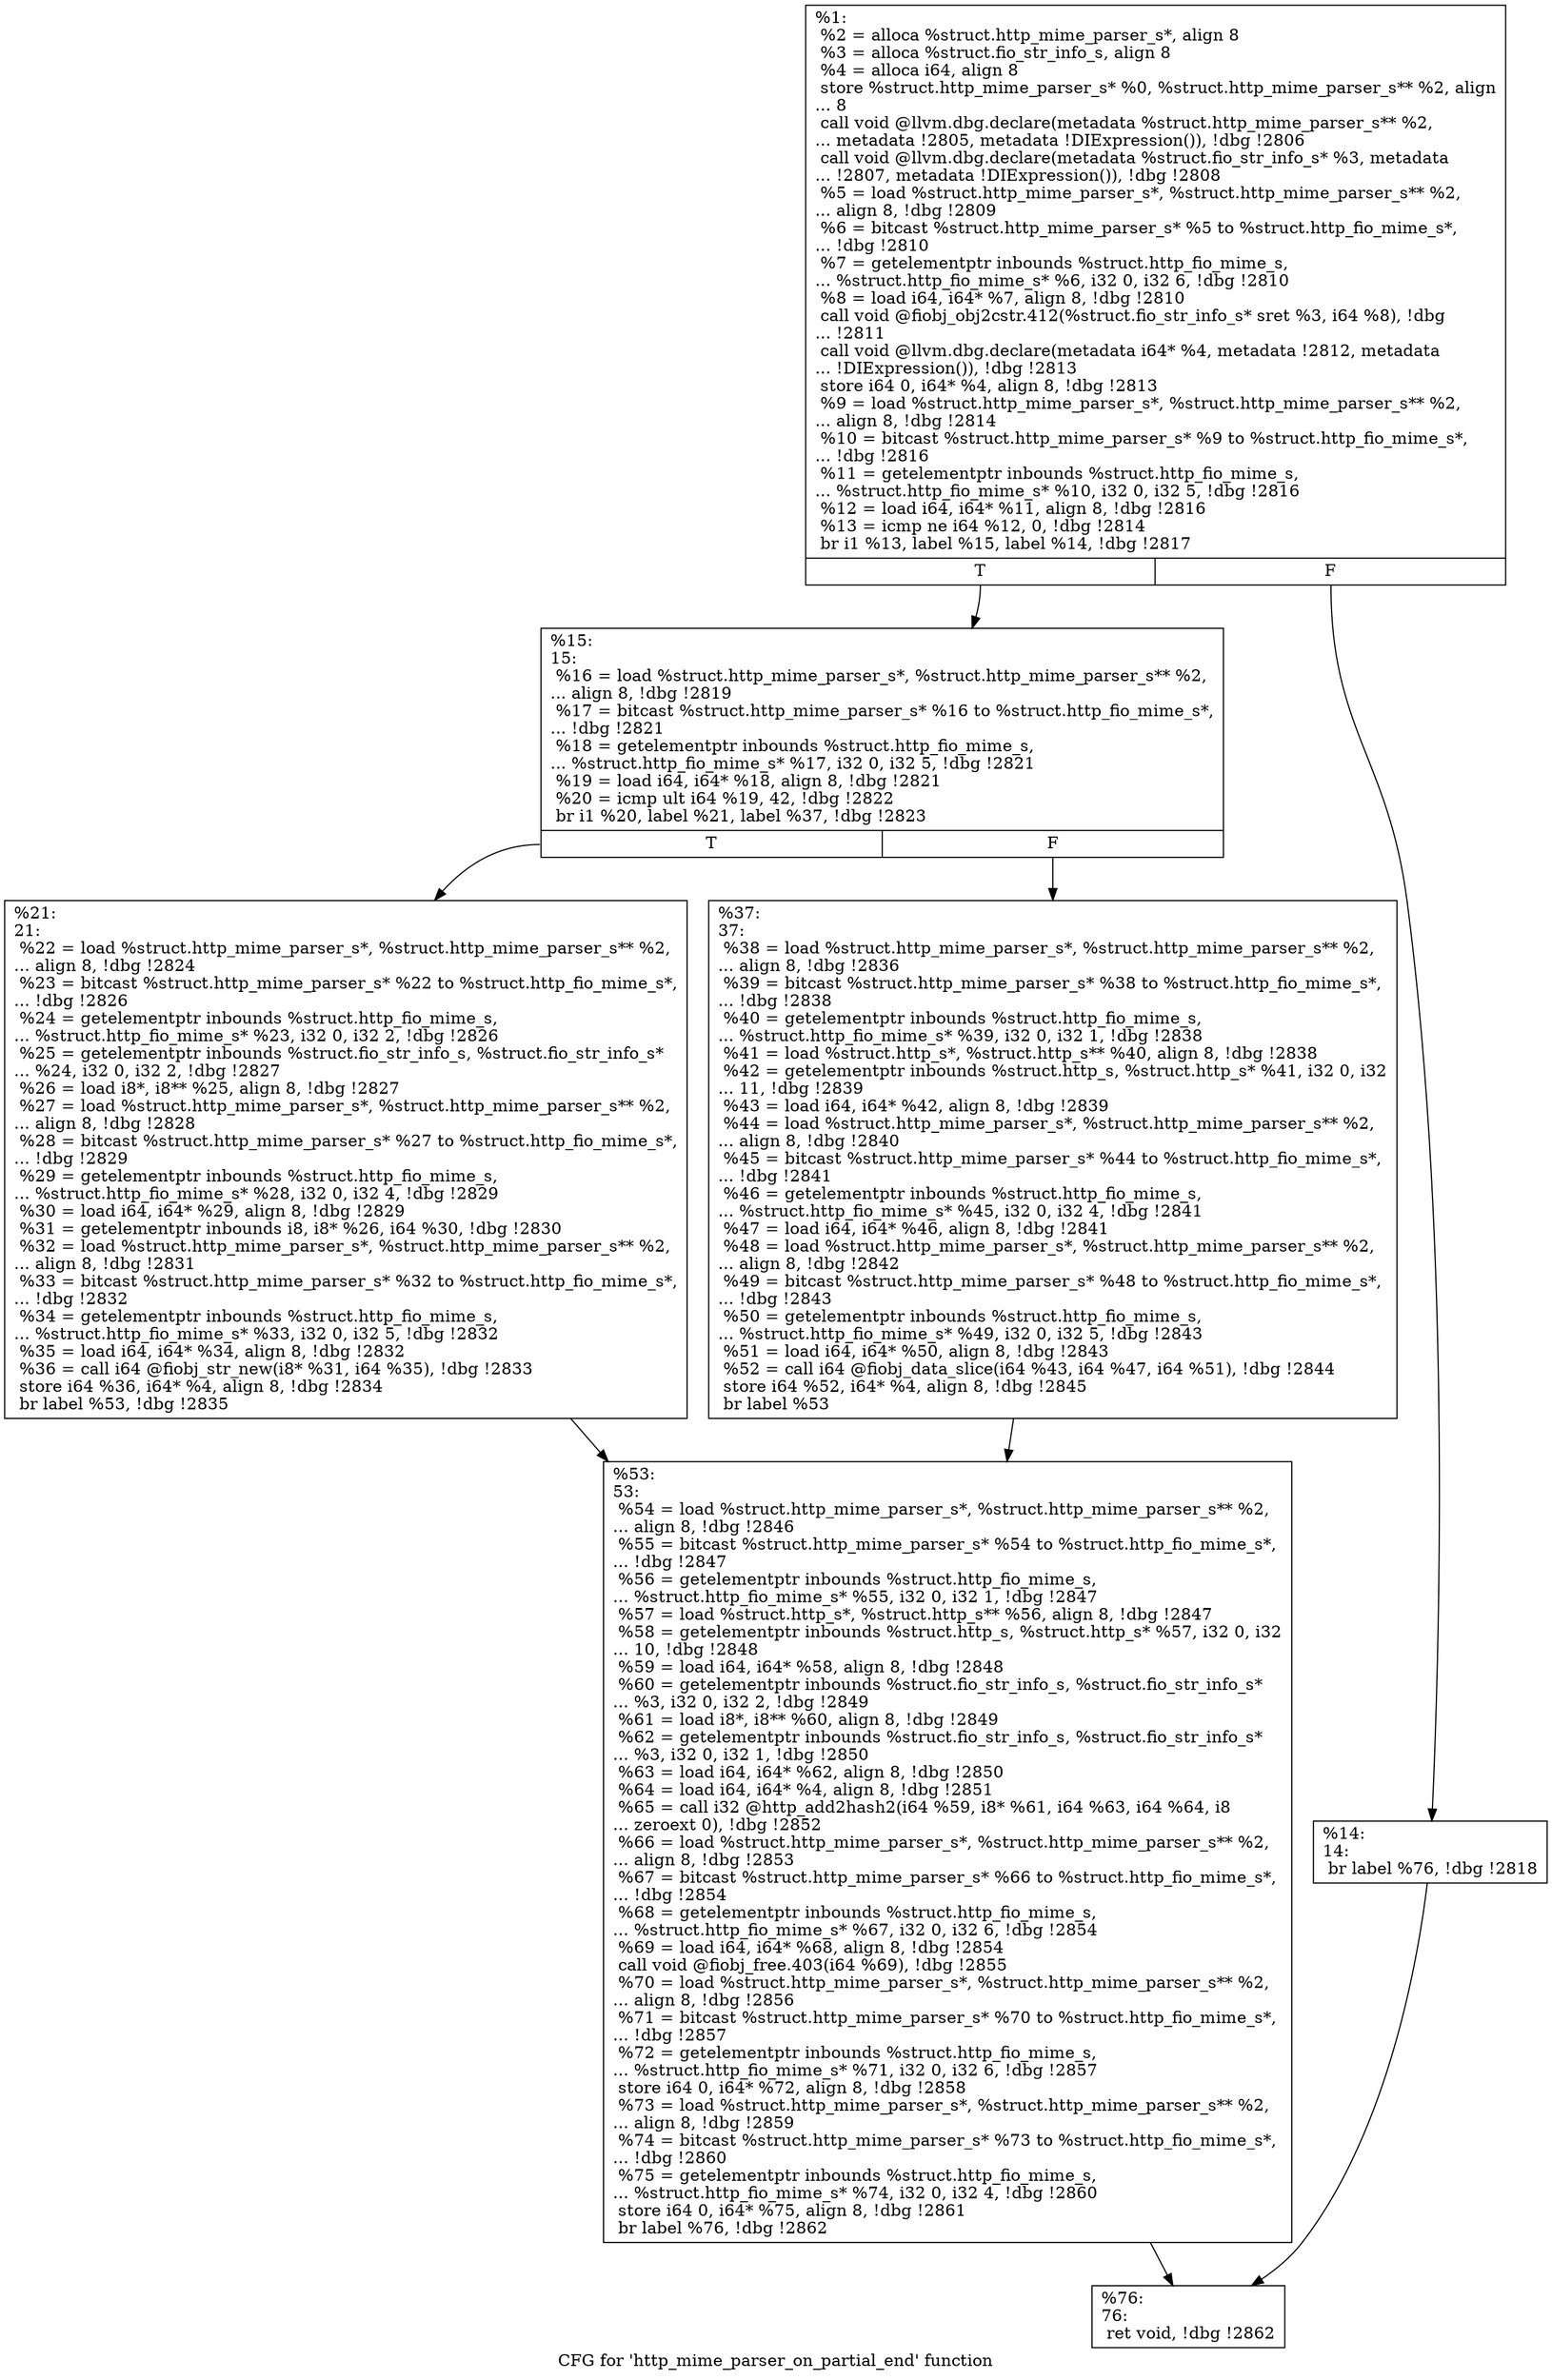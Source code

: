 digraph "CFG for 'http_mime_parser_on_partial_end' function" {
	label="CFG for 'http_mime_parser_on_partial_end' function";

	Node0x556852403610 [shape=record,label="{%1:\l  %2 = alloca %struct.http_mime_parser_s*, align 8\l  %3 = alloca %struct.fio_str_info_s, align 8\l  %4 = alloca i64, align 8\l  store %struct.http_mime_parser_s* %0, %struct.http_mime_parser_s** %2, align\l... 8\l  call void @llvm.dbg.declare(metadata %struct.http_mime_parser_s** %2,\l... metadata !2805, metadata !DIExpression()), !dbg !2806\l  call void @llvm.dbg.declare(metadata %struct.fio_str_info_s* %3, metadata\l... !2807, metadata !DIExpression()), !dbg !2808\l  %5 = load %struct.http_mime_parser_s*, %struct.http_mime_parser_s** %2,\l... align 8, !dbg !2809\l  %6 = bitcast %struct.http_mime_parser_s* %5 to %struct.http_fio_mime_s*,\l... !dbg !2810\l  %7 = getelementptr inbounds %struct.http_fio_mime_s,\l... %struct.http_fio_mime_s* %6, i32 0, i32 6, !dbg !2810\l  %8 = load i64, i64* %7, align 8, !dbg !2810\l  call void @fiobj_obj2cstr.412(%struct.fio_str_info_s* sret %3, i64 %8), !dbg\l... !2811\l  call void @llvm.dbg.declare(metadata i64* %4, metadata !2812, metadata\l... !DIExpression()), !dbg !2813\l  store i64 0, i64* %4, align 8, !dbg !2813\l  %9 = load %struct.http_mime_parser_s*, %struct.http_mime_parser_s** %2,\l... align 8, !dbg !2814\l  %10 = bitcast %struct.http_mime_parser_s* %9 to %struct.http_fio_mime_s*,\l... !dbg !2816\l  %11 = getelementptr inbounds %struct.http_fio_mime_s,\l... %struct.http_fio_mime_s* %10, i32 0, i32 5, !dbg !2816\l  %12 = load i64, i64* %11, align 8, !dbg !2816\l  %13 = icmp ne i64 %12, 0, !dbg !2814\l  br i1 %13, label %15, label %14, !dbg !2817\l|{<s0>T|<s1>F}}"];
	Node0x556852403610:s0 -> Node0x55685242b950;
	Node0x556852403610:s1 -> Node0x55685242b900;
	Node0x55685242b900 [shape=record,label="{%14:\l14:                                               \l  br label %76, !dbg !2818\l}"];
	Node0x55685242b900 -> Node0x55685242ba90;
	Node0x55685242b950 [shape=record,label="{%15:\l15:                                               \l  %16 = load %struct.http_mime_parser_s*, %struct.http_mime_parser_s** %2,\l... align 8, !dbg !2819\l  %17 = bitcast %struct.http_mime_parser_s* %16 to %struct.http_fio_mime_s*,\l... !dbg !2821\l  %18 = getelementptr inbounds %struct.http_fio_mime_s,\l... %struct.http_fio_mime_s* %17, i32 0, i32 5, !dbg !2821\l  %19 = load i64, i64* %18, align 8, !dbg !2821\l  %20 = icmp ult i64 %19, 42, !dbg !2822\l  br i1 %20, label %21, label %37, !dbg !2823\l|{<s0>T|<s1>F}}"];
	Node0x55685242b950:s0 -> Node0x55685242b9a0;
	Node0x55685242b950:s1 -> Node0x55685242b9f0;
	Node0x55685242b9a0 [shape=record,label="{%21:\l21:                                               \l  %22 = load %struct.http_mime_parser_s*, %struct.http_mime_parser_s** %2,\l... align 8, !dbg !2824\l  %23 = bitcast %struct.http_mime_parser_s* %22 to %struct.http_fio_mime_s*,\l... !dbg !2826\l  %24 = getelementptr inbounds %struct.http_fio_mime_s,\l... %struct.http_fio_mime_s* %23, i32 0, i32 2, !dbg !2826\l  %25 = getelementptr inbounds %struct.fio_str_info_s, %struct.fio_str_info_s*\l... %24, i32 0, i32 2, !dbg !2827\l  %26 = load i8*, i8** %25, align 8, !dbg !2827\l  %27 = load %struct.http_mime_parser_s*, %struct.http_mime_parser_s** %2,\l... align 8, !dbg !2828\l  %28 = bitcast %struct.http_mime_parser_s* %27 to %struct.http_fio_mime_s*,\l... !dbg !2829\l  %29 = getelementptr inbounds %struct.http_fio_mime_s,\l... %struct.http_fio_mime_s* %28, i32 0, i32 4, !dbg !2829\l  %30 = load i64, i64* %29, align 8, !dbg !2829\l  %31 = getelementptr inbounds i8, i8* %26, i64 %30, !dbg !2830\l  %32 = load %struct.http_mime_parser_s*, %struct.http_mime_parser_s** %2,\l... align 8, !dbg !2831\l  %33 = bitcast %struct.http_mime_parser_s* %32 to %struct.http_fio_mime_s*,\l... !dbg !2832\l  %34 = getelementptr inbounds %struct.http_fio_mime_s,\l... %struct.http_fio_mime_s* %33, i32 0, i32 5, !dbg !2832\l  %35 = load i64, i64* %34, align 8, !dbg !2832\l  %36 = call i64 @fiobj_str_new(i8* %31, i64 %35), !dbg !2833\l  store i64 %36, i64* %4, align 8, !dbg !2834\l  br label %53, !dbg !2835\l}"];
	Node0x55685242b9a0 -> Node0x55685242ba40;
	Node0x55685242b9f0 [shape=record,label="{%37:\l37:                                               \l  %38 = load %struct.http_mime_parser_s*, %struct.http_mime_parser_s** %2,\l... align 8, !dbg !2836\l  %39 = bitcast %struct.http_mime_parser_s* %38 to %struct.http_fio_mime_s*,\l... !dbg !2838\l  %40 = getelementptr inbounds %struct.http_fio_mime_s,\l... %struct.http_fio_mime_s* %39, i32 0, i32 1, !dbg !2838\l  %41 = load %struct.http_s*, %struct.http_s** %40, align 8, !dbg !2838\l  %42 = getelementptr inbounds %struct.http_s, %struct.http_s* %41, i32 0, i32\l... 11, !dbg !2839\l  %43 = load i64, i64* %42, align 8, !dbg !2839\l  %44 = load %struct.http_mime_parser_s*, %struct.http_mime_parser_s** %2,\l... align 8, !dbg !2840\l  %45 = bitcast %struct.http_mime_parser_s* %44 to %struct.http_fio_mime_s*,\l... !dbg !2841\l  %46 = getelementptr inbounds %struct.http_fio_mime_s,\l... %struct.http_fio_mime_s* %45, i32 0, i32 4, !dbg !2841\l  %47 = load i64, i64* %46, align 8, !dbg !2841\l  %48 = load %struct.http_mime_parser_s*, %struct.http_mime_parser_s** %2,\l... align 8, !dbg !2842\l  %49 = bitcast %struct.http_mime_parser_s* %48 to %struct.http_fio_mime_s*,\l... !dbg !2843\l  %50 = getelementptr inbounds %struct.http_fio_mime_s,\l... %struct.http_fio_mime_s* %49, i32 0, i32 5, !dbg !2843\l  %51 = load i64, i64* %50, align 8, !dbg !2843\l  %52 = call i64 @fiobj_data_slice(i64 %43, i64 %47, i64 %51), !dbg !2844\l  store i64 %52, i64* %4, align 8, !dbg !2845\l  br label %53\l}"];
	Node0x55685242b9f0 -> Node0x55685242ba40;
	Node0x55685242ba40 [shape=record,label="{%53:\l53:                                               \l  %54 = load %struct.http_mime_parser_s*, %struct.http_mime_parser_s** %2,\l... align 8, !dbg !2846\l  %55 = bitcast %struct.http_mime_parser_s* %54 to %struct.http_fio_mime_s*,\l... !dbg !2847\l  %56 = getelementptr inbounds %struct.http_fio_mime_s,\l... %struct.http_fio_mime_s* %55, i32 0, i32 1, !dbg !2847\l  %57 = load %struct.http_s*, %struct.http_s** %56, align 8, !dbg !2847\l  %58 = getelementptr inbounds %struct.http_s, %struct.http_s* %57, i32 0, i32\l... 10, !dbg !2848\l  %59 = load i64, i64* %58, align 8, !dbg !2848\l  %60 = getelementptr inbounds %struct.fio_str_info_s, %struct.fio_str_info_s*\l... %3, i32 0, i32 2, !dbg !2849\l  %61 = load i8*, i8** %60, align 8, !dbg !2849\l  %62 = getelementptr inbounds %struct.fio_str_info_s, %struct.fio_str_info_s*\l... %3, i32 0, i32 1, !dbg !2850\l  %63 = load i64, i64* %62, align 8, !dbg !2850\l  %64 = load i64, i64* %4, align 8, !dbg !2851\l  %65 = call i32 @http_add2hash2(i64 %59, i8* %61, i64 %63, i64 %64, i8\l... zeroext 0), !dbg !2852\l  %66 = load %struct.http_mime_parser_s*, %struct.http_mime_parser_s** %2,\l... align 8, !dbg !2853\l  %67 = bitcast %struct.http_mime_parser_s* %66 to %struct.http_fio_mime_s*,\l... !dbg !2854\l  %68 = getelementptr inbounds %struct.http_fio_mime_s,\l... %struct.http_fio_mime_s* %67, i32 0, i32 6, !dbg !2854\l  %69 = load i64, i64* %68, align 8, !dbg !2854\l  call void @fiobj_free.403(i64 %69), !dbg !2855\l  %70 = load %struct.http_mime_parser_s*, %struct.http_mime_parser_s** %2,\l... align 8, !dbg !2856\l  %71 = bitcast %struct.http_mime_parser_s* %70 to %struct.http_fio_mime_s*,\l... !dbg !2857\l  %72 = getelementptr inbounds %struct.http_fio_mime_s,\l... %struct.http_fio_mime_s* %71, i32 0, i32 6, !dbg !2857\l  store i64 0, i64* %72, align 8, !dbg !2858\l  %73 = load %struct.http_mime_parser_s*, %struct.http_mime_parser_s** %2,\l... align 8, !dbg !2859\l  %74 = bitcast %struct.http_mime_parser_s* %73 to %struct.http_fio_mime_s*,\l... !dbg !2860\l  %75 = getelementptr inbounds %struct.http_fio_mime_s,\l... %struct.http_fio_mime_s* %74, i32 0, i32 4, !dbg !2860\l  store i64 0, i64* %75, align 8, !dbg !2861\l  br label %76, !dbg !2862\l}"];
	Node0x55685242ba40 -> Node0x55685242ba90;
	Node0x55685242ba90 [shape=record,label="{%76:\l76:                                               \l  ret void, !dbg !2862\l}"];
}
